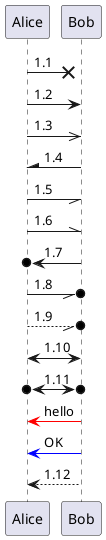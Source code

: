 @startuml
Alice ->x Bob : 1.1
Alice -> Bob : 1.2
Alice ->> Bob : 1.3
Bob -\ Alice : 1.4
Bob \\- Alice : 1.5
Bob //- Alice : 1.6
Bob ->o Alice : 1.7
Bob o\\- Alice : 1.8
Bob o\\-- Alice : 1.9
Bob <-> Alice : 1.10
Bob o<->o Alice : 1.11
Bob -[#red]> Alice : hello
Bob -[#blue]> Alice : OK
Bob --> Alice : 1.12
@enduml